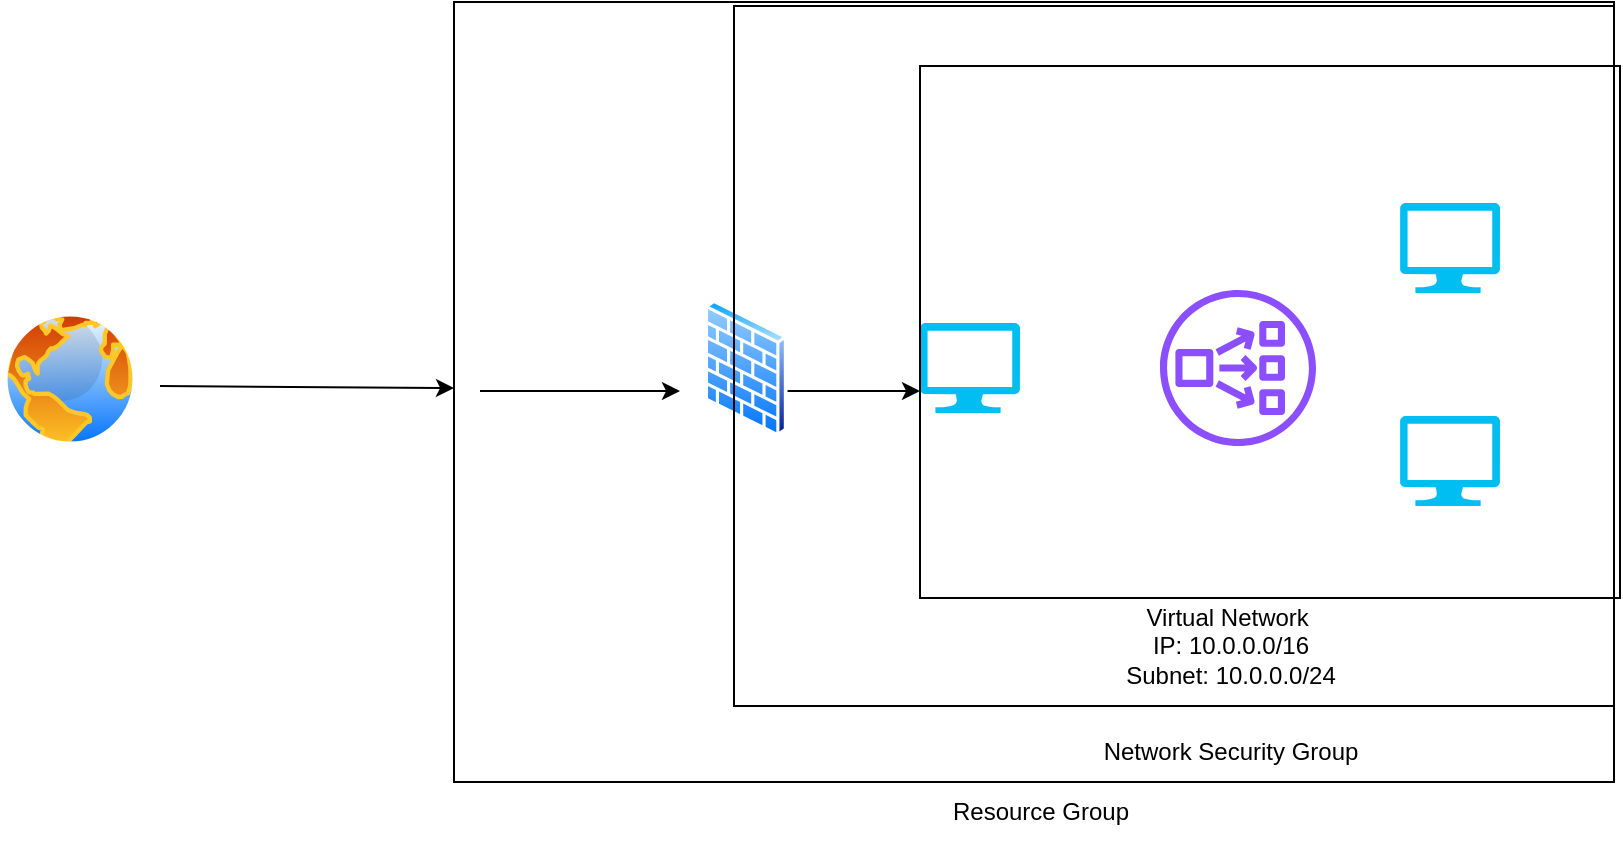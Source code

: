 <mxfile version="24.2.1" type="github">
  <diagram name="Page-1" id="DaeDmcBLZQ6chdSBhRTc">
    <mxGraphModel dx="927" dy="465" grid="1" gridSize="10" guides="1" tooltips="1" connect="1" arrows="1" fold="1" page="1" pageScale="1" pageWidth="827" pageHeight="1169" math="0" shadow="0">
      <root>
        <mxCell id="0" />
        <mxCell id="1" parent="0" />
        <mxCell id="ben5U8rEEhO7ePI2dHpk-1" value="" style="verticalLabelPosition=bottom;html=1;verticalAlign=top;align=center;strokeColor=none;fillColor=#00BEF2;shape=mxgraph.azure.computer;pointerEvents=1;" vertex="1" parent="1">
          <mxGeometry x="480" y="208.5" width="50" height="45" as="geometry" />
        </mxCell>
        <mxCell id="ben5U8rEEhO7ePI2dHpk-2" value="" style="verticalLabelPosition=bottom;html=1;verticalAlign=top;align=center;strokeColor=none;fillColor=#00BEF2;shape=mxgraph.azure.computer;pointerEvents=1;" vertex="1" parent="1">
          <mxGeometry x="720" y="148.5" width="50" height="45" as="geometry" />
        </mxCell>
        <mxCell id="ben5U8rEEhO7ePI2dHpk-3" value="" style="verticalLabelPosition=bottom;html=1;verticalAlign=top;align=center;strokeColor=none;fillColor=#00BEF2;shape=mxgraph.azure.computer;pointerEvents=1;" vertex="1" parent="1">
          <mxGeometry x="720" y="255" width="50" height="45" as="geometry" />
        </mxCell>
        <mxCell id="ben5U8rEEhO7ePI2dHpk-4" value="" style="sketch=0;outlineConnect=0;fontColor=#232F3E;gradientColor=none;fillColor=#8C4FFF;strokeColor=none;dashed=0;verticalLabelPosition=bottom;verticalAlign=top;align=center;html=1;fontSize=12;fontStyle=0;aspect=fixed;pointerEvents=1;shape=mxgraph.aws4.network_load_balancer;" vertex="1" parent="1">
          <mxGeometry x="600" y="192" width="78" height="78" as="geometry" />
        </mxCell>
        <mxCell id="ben5U8rEEhO7ePI2dHpk-5" value="" style="image;aspect=fixed;perimeter=ellipsePerimeter;html=1;align=center;shadow=0;dashed=0;spacingTop=3;image=img/lib/active_directory/internet_globe.svg;" vertex="1" parent="1">
          <mxGeometry x="20" y="201.5" width="70" height="70" as="geometry" />
        </mxCell>
        <mxCell id="ben5U8rEEhO7ePI2dHpk-6" value="" style="image;aspect=fixed;perimeter=ellipsePerimeter;html=1;align=center;shadow=0;dashed=0;spacingTop=3;image=img/lib/active_directory/firewall.svg;" vertex="1" parent="1">
          <mxGeometry x="372" y="196.75" width="41.79" height="68.5" as="geometry" />
        </mxCell>
        <mxCell id="ben5U8rEEhO7ePI2dHpk-8" value="" style="rounded=0;whiteSpace=wrap;html=1;fillColor=none;" vertex="1" parent="1">
          <mxGeometry x="247" y="48" width="580" height="390" as="geometry" />
        </mxCell>
        <mxCell id="ben5U8rEEhO7ePI2dHpk-11" value="Resource Group" style="text;html=1;align=center;verticalAlign=middle;resizable=0;points=[];autosize=1;strokeColor=none;fillColor=none;" vertex="1" parent="1">
          <mxGeometry x="485" y="438" width="110" height="30" as="geometry" />
        </mxCell>
        <mxCell id="ben5U8rEEhO7ePI2dHpk-13" value="Network Security Group&lt;div&gt;&lt;br&gt;&lt;/div&gt;" style="text;html=1;align=center;verticalAlign=middle;resizable=0;points=[];autosize=1;strokeColor=none;fillColor=none;" vertex="1" parent="1">
          <mxGeometry x="560" y="410" width="150" height="40" as="geometry" />
        </mxCell>
        <mxCell id="ben5U8rEEhO7ePI2dHpk-14" value="" style="endArrow=classic;html=1;rounded=0;" edge="1" parent="1" target="ben5U8rEEhO7ePI2dHpk-8">
          <mxGeometry width="50" height="50" relative="1" as="geometry">
            <mxPoint x="100" y="240" as="sourcePoint" />
            <mxPoint x="150" y="190" as="targetPoint" />
          </mxGeometry>
        </mxCell>
        <mxCell id="ben5U8rEEhO7ePI2dHpk-12" value="" style="rounded=0;whiteSpace=wrap;html=1;fillColor=none;" vertex="1" parent="1">
          <mxGeometry x="387" y="50" width="440" height="350" as="geometry" />
        </mxCell>
        <mxCell id="ben5U8rEEhO7ePI2dHpk-25" value="" style="endArrow=classic;html=1;rounded=0;" edge="1" parent="1">
          <mxGeometry relative="1" as="geometry">
            <mxPoint x="260" y="242.5" as="sourcePoint" />
            <mxPoint x="360" y="242.5" as="targetPoint" />
          </mxGeometry>
        </mxCell>
        <mxCell id="ben5U8rEEhO7ePI2dHpk-27" value="" style="endArrow=classic;html=1;rounded=0;" edge="1" parent="1">
          <mxGeometry relative="1" as="geometry">
            <mxPoint x="413.79" y="242.5" as="sourcePoint" />
            <mxPoint x="480" y="242.5" as="targetPoint" />
          </mxGeometry>
        </mxCell>
        <mxCell id="ben5U8rEEhO7ePI2dHpk-29" value="Virtual Network&amp;nbsp;&lt;div&gt;IP: 10.0.0.0/16&lt;/div&gt;&lt;div&gt;Subnet: 10.0.0.0/24&lt;/div&gt;" style="text;html=1;align=center;verticalAlign=middle;resizable=0;points=[];autosize=1;strokeColor=none;fillColor=none;" vertex="1" parent="1">
          <mxGeometry x="570" y="340" width="130" height="60" as="geometry" />
        </mxCell>
        <mxCell id="ben5U8rEEhO7ePI2dHpk-30" value="" style="rounded=0;whiteSpace=wrap;html=1;fillColor=none;" vertex="1" parent="1">
          <mxGeometry x="480" y="80" width="350" height="266" as="geometry" />
        </mxCell>
      </root>
    </mxGraphModel>
  </diagram>
</mxfile>
